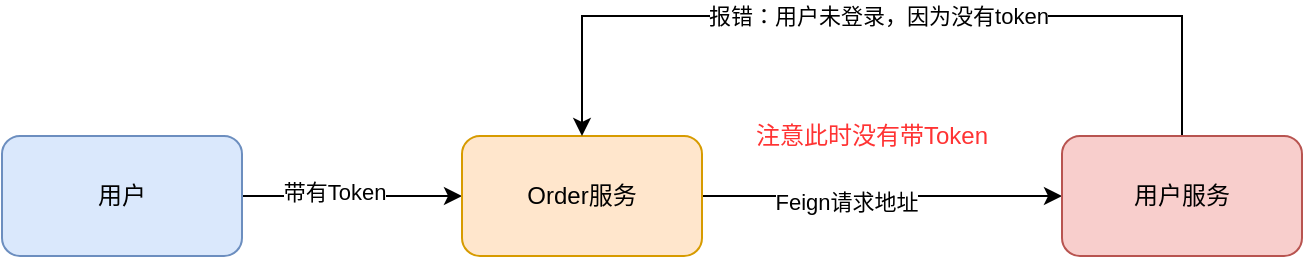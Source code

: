 <mxfile version="14.5.10" type="github">
  <diagram id="E7b8pk8ebJcWwUi_jBNW" name="Page-1">
    <mxGraphModel dx="724" dy="457" grid="1" gridSize="10" guides="1" tooltips="1" connect="1" arrows="1" fold="1" page="1" pageScale="3" pageWidth="827" pageHeight="1169" math="0" shadow="0">
      <root>
        <mxCell id="0" />
        <mxCell id="1" parent="0" />
        <mxCell id="1WeVvw5AWcoQFYrIsuQS-3" style="edgeStyle=orthogonalEdgeStyle;rounded=0;orthogonalLoop=1;jettySize=auto;html=1;exitX=1;exitY=0.5;exitDx=0;exitDy=0;entryX=0;entryY=0.5;entryDx=0;entryDy=0;" edge="1" parent="1" source="1WeVvw5AWcoQFYrIsuQS-1" target="1WeVvw5AWcoQFYrIsuQS-2">
          <mxGeometry relative="1" as="geometry" />
        </mxCell>
        <mxCell id="1WeVvw5AWcoQFYrIsuQS-8" value="带有Token" style="edgeLabel;html=1;align=center;verticalAlign=middle;resizable=0;points=[];" vertex="1" connectable="0" parent="1WeVvw5AWcoQFYrIsuQS-3">
          <mxGeometry x="-0.164" y="2" relative="1" as="geometry">
            <mxPoint as="offset" />
          </mxGeometry>
        </mxCell>
        <mxCell id="1WeVvw5AWcoQFYrIsuQS-1" value="用户" style="rounded=1;whiteSpace=wrap;html=1;fillColor=#dae8fc;strokeColor=#6c8ebf;" vertex="1" parent="1">
          <mxGeometry x="70" y="190" width="120" height="60" as="geometry" />
        </mxCell>
        <mxCell id="1WeVvw5AWcoQFYrIsuQS-6" value="" style="edgeStyle=orthogonalEdgeStyle;rounded=0;orthogonalLoop=1;jettySize=auto;html=1;" edge="1" parent="1" source="1WeVvw5AWcoQFYrIsuQS-2" target="1WeVvw5AWcoQFYrIsuQS-5">
          <mxGeometry relative="1" as="geometry" />
        </mxCell>
        <mxCell id="1WeVvw5AWcoQFYrIsuQS-7" value="Feign请求地址" style="edgeLabel;html=1;align=center;verticalAlign=middle;resizable=0;points=[];" vertex="1" connectable="0" parent="1WeVvw5AWcoQFYrIsuQS-6">
          <mxGeometry x="-0.2" y="-3" relative="1" as="geometry">
            <mxPoint as="offset" />
          </mxGeometry>
        </mxCell>
        <mxCell id="1WeVvw5AWcoQFYrIsuQS-2" value="Order服务" style="rounded=1;whiteSpace=wrap;html=1;fillColor=#ffe6cc;strokeColor=#d79b00;" vertex="1" parent="1">
          <mxGeometry x="300" y="190" width="120" height="60" as="geometry" />
        </mxCell>
        <mxCell id="1WeVvw5AWcoQFYrIsuQS-11" style="edgeStyle=orthogonalEdgeStyle;rounded=0;orthogonalLoop=1;jettySize=auto;html=1;exitX=0.5;exitY=0;exitDx=0;exitDy=0;entryX=0.5;entryY=0;entryDx=0;entryDy=0;fontColor=#FF3333;" edge="1" parent="1" source="1WeVvw5AWcoQFYrIsuQS-5" target="1WeVvw5AWcoQFYrIsuQS-2">
          <mxGeometry relative="1" as="geometry">
            <Array as="points">
              <mxPoint x="660" y="130" />
              <mxPoint x="360" y="130" />
            </Array>
          </mxGeometry>
        </mxCell>
        <mxCell id="1WeVvw5AWcoQFYrIsuQS-13" value="&lt;font color=&quot;#000000&quot;&gt;报错：用户未登录，因为没有token&lt;/font&gt;" style="edgeLabel;html=1;align=center;verticalAlign=middle;resizable=0;points=[];fontColor=#FF3333;" vertex="1" connectable="0" parent="1WeVvw5AWcoQFYrIsuQS-11">
          <mxGeometry x="0.009" relative="1" as="geometry">
            <mxPoint as="offset" />
          </mxGeometry>
        </mxCell>
        <mxCell id="1WeVvw5AWcoQFYrIsuQS-5" value="用户服务" style="rounded=1;whiteSpace=wrap;html=1;fillColor=#f8cecc;strokeColor=#b85450;" vertex="1" parent="1">
          <mxGeometry x="600" y="190" width="120" height="60" as="geometry" />
        </mxCell>
        <mxCell id="1WeVvw5AWcoQFYrIsuQS-9" value="注意此时没有带Token" style="text;html=1;strokeColor=none;fillColor=none;align=center;verticalAlign=middle;whiteSpace=wrap;rounded=0;fontColor=#FF3333;" vertex="1" parent="1">
          <mxGeometry x="440" y="180" width="130" height="20" as="geometry" />
        </mxCell>
      </root>
    </mxGraphModel>
  </diagram>
</mxfile>
